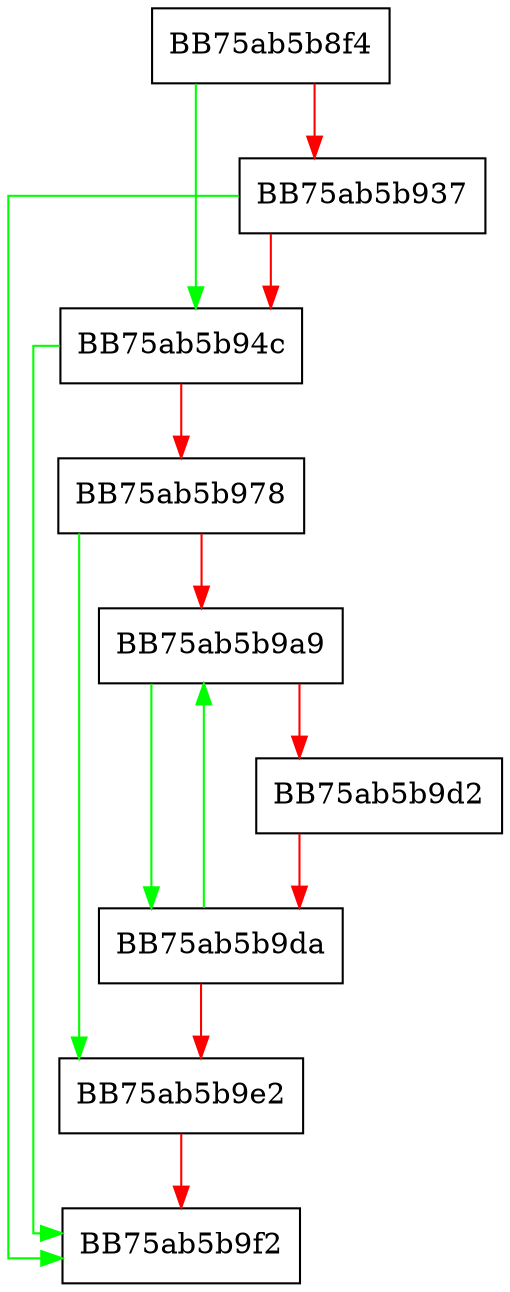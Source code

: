 digraph vdbeSorterListToPMA {
  node [shape="box"];
  graph [splines=ortho];
  BB75ab5b8f4 -> BB75ab5b94c [color="green"];
  BB75ab5b8f4 -> BB75ab5b937 [color="red"];
  BB75ab5b937 -> BB75ab5b9f2 [color="green"];
  BB75ab5b937 -> BB75ab5b94c [color="red"];
  BB75ab5b94c -> BB75ab5b9f2 [color="green"];
  BB75ab5b94c -> BB75ab5b978 [color="red"];
  BB75ab5b978 -> BB75ab5b9e2 [color="green"];
  BB75ab5b978 -> BB75ab5b9a9 [color="red"];
  BB75ab5b9a9 -> BB75ab5b9da [color="green"];
  BB75ab5b9a9 -> BB75ab5b9d2 [color="red"];
  BB75ab5b9d2 -> BB75ab5b9da [color="red"];
  BB75ab5b9da -> BB75ab5b9a9 [color="green"];
  BB75ab5b9da -> BB75ab5b9e2 [color="red"];
  BB75ab5b9e2 -> BB75ab5b9f2 [color="red"];
}